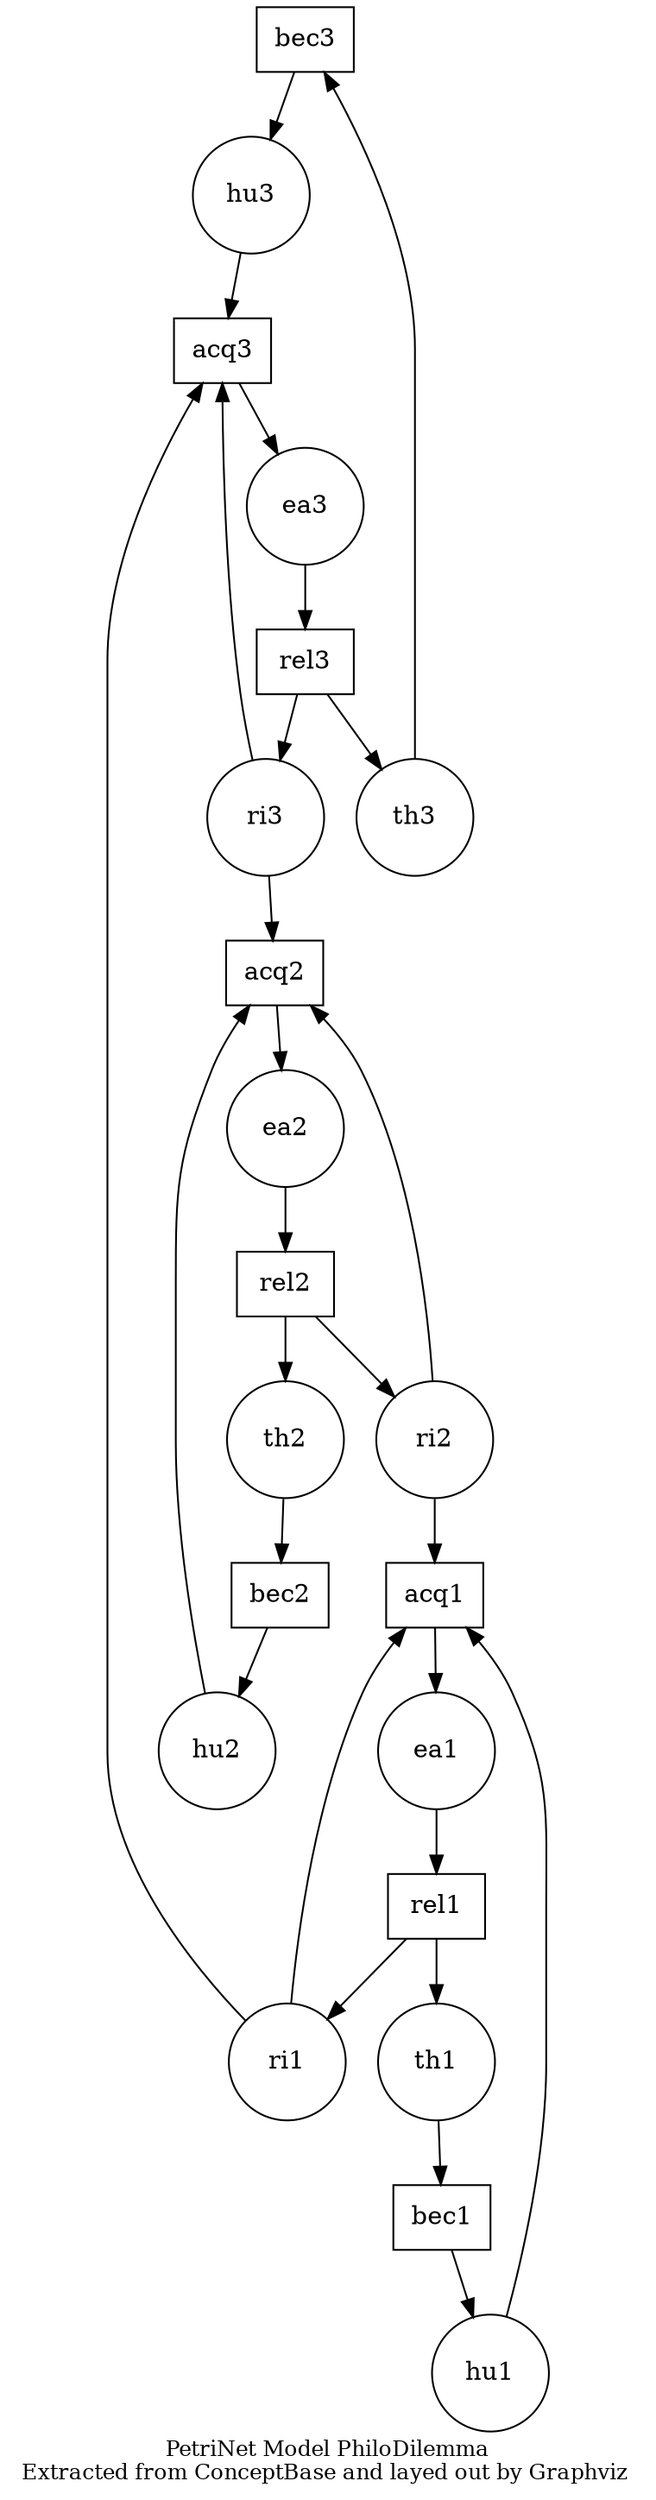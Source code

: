 digraph PhiloDilemma {
    node [shape=box];  bec3; rel3; bec2; rel2; acq2; acq3; bec1; rel1; acq1;
    node [shape=circle,fixedsize=true,width=0.9];  hu3; th3; ri3; ea3; hu2; th2; ri2; ea2; hu1; th1; ri1; ea1;
    ri3->acq2;
    ri3->acq3;
    hu3->acq3;
    bec3->hu3;
    th3->bec3;
    rel3->th3;
    rel3->ri3;
    ea3->rel3;
    acq3->ea3;
    ri2->acq1;
    ri2->acq2;
    hu2->acq2;
    bec2->hu2;
    th2->bec2;
    rel2->th2;
    rel2->ri2;
    ea2->rel2;
    acq2->ea2;
    ri1->acq3;
    ri1->acq1;
    hu1->acq1;
    bec1->hu1;
    th1->bec1;
    rel1->th1;
    rel1->ri1;
    ea1->rel1;
    acq1->ea1;

    overlap=false
    label="PetriNet Model PhiloDilemma\nExtracted from ConceptBase and layed out by Graphviz "
    fontsize=12;
}